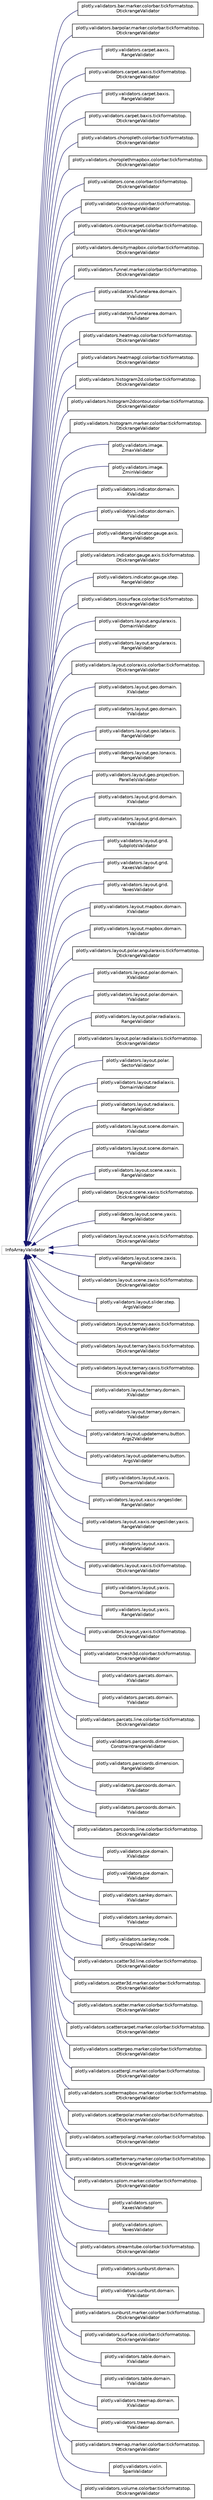 digraph "Graphical Class Hierarchy"
{
 // LATEX_PDF_SIZE
  edge [fontname="Helvetica",fontsize="10",labelfontname="Helvetica",labelfontsize="10"];
  node [fontname="Helvetica",fontsize="10",shape=record];
  rankdir="LR";
  Node3960 [label="InfoArrayValidator",height=0.2,width=0.4,color="grey75", fillcolor="white", style="filled",tooltip=" "];
  Node3960 -> Node0 [dir="back",color="midnightblue",fontsize="10",style="solid",fontname="Helvetica"];
  Node0 [label="plotly.validators.bar.marker.colorbar.tickformatstop.\lDtickrangeValidator",height=0.2,width=0.4,color="black", fillcolor="white", style="filled",URL="$classplotly_1_1validators_1_1bar_1_1marker_1_1colorbar_1_1tickformatstop_1_1_dtickrange_validator.html",tooltip=" "];
  Node3960 -> Node3962 [dir="back",color="midnightblue",fontsize="10",style="solid",fontname="Helvetica"];
  Node3962 [label="plotly.validators.barpolar.marker.colorbar.tickformatstop.\lDtickrangeValidator",height=0.2,width=0.4,color="black", fillcolor="white", style="filled",URL="$classplotly_1_1validators_1_1barpolar_1_1marker_1_1colorbar_1_1tickformatstop_1_1_dtickrange_validator.html",tooltip=" "];
  Node3960 -> Node3963 [dir="back",color="midnightblue",fontsize="10",style="solid",fontname="Helvetica"];
  Node3963 [label="plotly.validators.carpet.aaxis.\lRangeValidator",height=0.2,width=0.4,color="black", fillcolor="white", style="filled",URL="$classplotly_1_1validators_1_1carpet_1_1aaxis_1_1_range_validator.html",tooltip=" "];
  Node3960 -> Node3964 [dir="back",color="midnightblue",fontsize="10",style="solid",fontname="Helvetica"];
  Node3964 [label="plotly.validators.carpet.aaxis.tickformatstop.\lDtickrangeValidator",height=0.2,width=0.4,color="black", fillcolor="white", style="filled",URL="$classplotly_1_1validators_1_1carpet_1_1aaxis_1_1tickformatstop_1_1_dtickrange_validator.html",tooltip=" "];
  Node3960 -> Node3965 [dir="back",color="midnightblue",fontsize="10",style="solid",fontname="Helvetica"];
  Node3965 [label="plotly.validators.carpet.baxis.\lRangeValidator",height=0.2,width=0.4,color="black", fillcolor="white", style="filled",URL="$classplotly_1_1validators_1_1carpet_1_1baxis_1_1_range_validator.html",tooltip=" "];
  Node3960 -> Node3966 [dir="back",color="midnightblue",fontsize="10",style="solid",fontname="Helvetica"];
  Node3966 [label="plotly.validators.carpet.baxis.tickformatstop.\lDtickrangeValidator",height=0.2,width=0.4,color="black", fillcolor="white", style="filled",URL="$classplotly_1_1validators_1_1carpet_1_1baxis_1_1tickformatstop_1_1_dtickrange_validator.html",tooltip=" "];
  Node3960 -> Node3967 [dir="back",color="midnightblue",fontsize="10",style="solid",fontname="Helvetica"];
  Node3967 [label="plotly.validators.choropleth.colorbar.tickformatstop.\lDtickrangeValidator",height=0.2,width=0.4,color="black", fillcolor="white", style="filled",URL="$classplotly_1_1validators_1_1choropleth_1_1colorbar_1_1tickformatstop_1_1_dtickrange_validator.html",tooltip=" "];
  Node3960 -> Node3968 [dir="back",color="midnightblue",fontsize="10",style="solid",fontname="Helvetica"];
  Node3968 [label="plotly.validators.choroplethmapbox.colorbar.tickformatstop.\lDtickrangeValidator",height=0.2,width=0.4,color="black", fillcolor="white", style="filled",URL="$classplotly_1_1validators_1_1choroplethmapbox_1_1colorbar_1_1tickformatstop_1_1_dtickrange_validator.html",tooltip=" "];
  Node3960 -> Node3969 [dir="back",color="midnightblue",fontsize="10",style="solid",fontname="Helvetica"];
  Node3969 [label="plotly.validators.cone.colorbar.tickformatstop.\lDtickrangeValidator",height=0.2,width=0.4,color="black", fillcolor="white", style="filled",URL="$classplotly_1_1validators_1_1cone_1_1colorbar_1_1tickformatstop_1_1_dtickrange_validator.html",tooltip=" "];
  Node3960 -> Node3970 [dir="back",color="midnightblue",fontsize="10",style="solid",fontname="Helvetica"];
  Node3970 [label="plotly.validators.contour.colorbar.tickformatstop.\lDtickrangeValidator",height=0.2,width=0.4,color="black", fillcolor="white", style="filled",URL="$classplotly_1_1validators_1_1contour_1_1colorbar_1_1tickformatstop_1_1_dtickrange_validator.html",tooltip=" "];
  Node3960 -> Node3971 [dir="back",color="midnightblue",fontsize="10",style="solid",fontname="Helvetica"];
  Node3971 [label="plotly.validators.contourcarpet.colorbar.tickformatstop.\lDtickrangeValidator",height=0.2,width=0.4,color="black", fillcolor="white", style="filled",URL="$classplotly_1_1validators_1_1contourcarpet_1_1colorbar_1_1tickformatstop_1_1_dtickrange_validator.html",tooltip=" "];
  Node3960 -> Node3972 [dir="back",color="midnightblue",fontsize="10",style="solid",fontname="Helvetica"];
  Node3972 [label="plotly.validators.densitymapbox.colorbar.tickformatstop.\lDtickrangeValidator",height=0.2,width=0.4,color="black", fillcolor="white", style="filled",URL="$classplotly_1_1validators_1_1densitymapbox_1_1colorbar_1_1tickformatstop_1_1_dtickrange_validator.html",tooltip=" "];
  Node3960 -> Node3973 [dir="back",color="midnightblue",fontsize="10",style="solid",fontname="Helvetica"];
  Node3973 [label="plotly.validators.funnel.marker.colorbar.tickformatstop.\lDtickrangeValidator",height=0.2,width=0.4,color="black", fillcolor="white", style="filled",URL="$classplotly_1_1validators_1_1funnel_1_1marker_1_1colorbar_1_1tickformatstop_1_1_dtickrange_validator.html",tooltip=" "];
  Node3960 -> Node3974 [dir="back",color="midnightblue",fontsize="10",style="solid",fontname="Helvetica"];
  Node3974 [label="plotly.validators.funnelarea.domain.\lXValidator",height=0.2,width=0.4,color="black", fillcolor="white", style="filled",URL="$classplotly_1_1validators_1_1funnelarea_1_1domain_1_1_x_validator.html",tooltip=" "];
  Node3960 -> Node3975 [dir="back",color="midnightblue",fontsize="10",style="solid",fontname="Helvetica"];
  Node3975 [label="plotly.validators.funnelarea.domain.\lYValidator",height=0.2,width=0.4,color="black", fillcolor="white", style="filled",URL="$classplotly_1_1validators_1_1funnelarea_1_1domain_1_1_y_validator.html",tooltip=" "];
  Node3960 -> Node3976 [dir="back",color="midnightblue",fontsize="10",style="solid",fontname="Helvetica"];
  Node3976 [label="plotly.validators.heatmap.colorbar.tickformatstop.\lDtickrangeValidator",height=0.2,width=0.4,color="black", fillcolor="white", style="filled",URL="$classplotly_1_1validators_1_1heatmap_1_1colorbar_1_1tickformatstop_1_1_dtickrange_validator.html",tooltip=" "];
  Node3960 -> Node3977 [dir="back",color="midnightblue",fontsize="10",style="solid",fontname="Helvetica"];
  Node3977 [label="plotly.validators.heatmapgl.colorbar.tickformatstop.\lDtickrangeValidator",height=0.2,width=0.4,color="black", fillcolor="white", style="filled",URL="$classplotly_1_1validators_1_1heatmapgl_1_1colorbar_1_1tickformatstop_1_1_dtickrange_validator.html",tooltip=" "];
  Node3960 -> Node3978 [dir="back",color="midnightblue",fontsize="10",style="solid",fontname="Helvetica"];
  Node3978 [label="plotly.validators.histogram2d.colorbar.tickformatstop.\lDtickrangeValidator",height=0.2,width=0.4,color="black", fillcolor="white", style="filled",URL="$classplotly_1_1validators_1_1histogram2d_1_1colorbar_1_1tickformatstop_1_1_dtickrange_validator.html",tooltip=" "];
  Node3960 -> Node3979 [dir="back",color="midnightblue",fontsize="10",style="solid",fontname="Helvetica"];
  Node3979 [label="plotly.validators.histogram2dcontour.colorbar.tickformatstop.\lDtickrangeValidator",height=0.2,width=0.4,color="black", fillcolor="white", style="filled",URL="$classplotly_1_1validators_1_1histogram2dcontour_1_1colorbar_1_1tickformatstop_1_1_dtickrange_validator.html",tooltip=" "];
  Node3960 -> Node3980 [dir="back",color="midnightblue",fontsize="10",style="solid",fontname="Helvetica"];
  Node3980 [label="plotly.validators.histogram.marker.colorbar.tickformatstop.\lDtickrangeValidator",height=0.2,width=0.4,color="black", fillcolor="white", style="filled",URL="$classplotly_1_1validators_1_1histogram_1_1marker_1_1colorbar_1_1tickformatstop_1_1_dtickrange_validator.html",tooltip=" "];
  Node3960 -> Node3981 [dir="back",color="midnightblue",fontsize="10",style="solid",fontname="Helvetica"];
  Node3981 [label="plotly.validators.image.\lZmaxValidator",height=0.2,width=0.4,color="black", fillcolor="white", style="filled",URL="$classplotly_1_1validators_1_1image_1_1_zmax_validator.html",tooltip=" "];
  Node3960 -> Node3982 [dir="back",color="midnightblue",fontsize="10",style="solid",fontname="Helvetica"];
  Node3982 [label="plotly.validators.image.\lZminValidator",height=0.2,width=0.4,color="black", fillcolor="white", style="filled",URL="$classplotly_1_1validators_1_1image_1_1_zmin_validator.html",tooltip=" "];
  Node3960 -> Node3983 [dir="back",color="midnightblue",fontsize="10",style="solid",fontname="Helvetica"];
  Node3983 [label="plotly.validators.indicator.domain.\lXValidator",height=0.2,width=0.4,color="black", fillcolor="white", style="filled",URL="$classplotly_1_1validators_1_1indicator_1_1domain_1_1_x_validator.html",tooltip=" "];
  Node3960 -> Node3984 [dir="back",color="midnightblue",fontsize="10",style="solid",fontname="Helvetica"];
  Node3984 [label="plotly.validators.indicator.domain.\lYValidator",height=0.2,width=0.4,color="black", fillcolor="white", style="filled",URL="$classplotly_1_1validators_1_1indicator_1_1domain_1_1_y_validator.html",tooltip=" "];
  Node3960 -> Node3985 [dir="back",color="midnightblue",fontsize="10",style="solid",fontname="Helvetica"];
  Node3985 [label="plotly.validators.indicator.gauge.axis.\lRangeValidator",height=0.2,width=0.4,color="black", fillcolor="white", style="filled",URL="$classplotly_1_1validators_1_1indicator_1_1gauge_1_1axis_1_1_range_validator.html",tooltip=" "];
  Node3960 -> Node3986 [dir="back",color="midnightblue",fontsize="10",style="solid",fontname="Helvetica"];
  Node3986 [label="plotly.validators.indicator.gauge.axis.tickformatstop.\lDtickrangeValidator",height=0.2,width=0.4,color="black", fillcolor="white", style="filled",URL="$classplotly_1_1validators_1_1indicator_1_1gauge_1_1axis_1_1tickformatstop_1_1_dtickrange_validator.html",tooltip=" "];
  Node3960 -> Node3987 [dir="back",color="midnightblue",fontsize="10",style="solid",fontname="Helvetica"];
  Node3987 [label="plotly.validators.indicator.gauge.step.\lRangeValidator",height=0.2,width=0.4,color="black", fillcolor="white", style="filled",URL="$classplotly_1_1validators_1_1indicator_1_1gauge_1_1step_1_1_range_validator.html",tooltip=" "];
  Node3960 -> Node3988 [dir="back",color="midnightblue",fontsize="10",style="solid",fontname="Helvetica"];
  Node3988 [label="plotly.validators.isosurface.colorbar.tickformatstop.\lDtickrangeValidator",height=0.2,width=0.4,color="black", fillcolor="white", style="filled",URL="$classplotly_1_1validators_1_1isosurface_1_1colorbar_1_1tickformatstop_1_1_dtickrange_validator.html",tooltip=" "];
  Node3960 -> Node3989 [dir="back",color="midnightblue",fontsize="10",style="solid",fontname="Helvetica"];
  Node3989 [label="plotly.validators.layout.angularaxis.\lDomainValidator",height=0.2,width=0.4,color="black", fillcolor="white", style="filled",URL="$classplotly_1_1validators_1_1layout_1_1angularaxis_1_1_domain_validator.html",tooltip=" "];
  Node3960 -> Node3990 [dir="back",color="midnightblue",fontsize="10",style="solid",fontname="Helvetica"];
  Node3990 [label="plotly.validators.layout.angularaxis.\lRangeValidator",height=0.2,width=0.4,color="black", fillcolor="white", style="filled",URL="$classplotly_1_1validators_1_1layout_1_1angularaxis_1_1_range_validator.html",tooltip=" "];
  Node3960 -> Node3991 [dir="back",color="midnightblue",fontsize="10",style="solid",fontname="Helvetica"];
  Node3991 [label="plotly.validators.layout.coloraxis.colorbar.tickformatstop.\lDtickrangeValidator",height=0.2,width=0.4,color="black", fillcolor="white", style="filled",URL="$classplotly_1_1validators_1_1layout_1_1coloraxis_1_1colorbar_1_1tickformatstop_1_1_dtickrange_validator.html",tooltip=" "];
  Node3960 -> Node3992 [dir="back",color="midnightblue",fontsize="10",style="solid",fontname="Helvetica"];
  Node3992 [label="plotly.validators.layout.geo.domain.\lXValidator",height=0.2,width=0.4,color="black", fillcolor="white", style="filled",URL="$classplotly_1_1validators_1_1layout_1_1geo_1_1domain_1_1_x_validator.html",tooltip=" "];
  Node3960 -> Node3993 [dir="back",color="midnightblue",fontsize="10",style="solid",fontname="Helvetica"];
  Node3993 [label="plotly.validators.layout.geo.domain.\lYValidator",height=0.2,width=0.4,color="black", fillcolor="white", style="filled",URL="$classplotly_1_1validators_1_1layout_1_1geo_1_1domain_1_1_y_validator.html",tooltip=" "];
  Node3960 -> Node3994 [dir="back",color="midnightblue",fontsize="10",style="solid",fontname="Helvetica"];
  Node3994 [label="plotly.validators.layout.geo.lataxis.\lRangeValidator",height=0.2,width=0.4,color="black", fillcolor="white", style="filled",URL="$classplotly_1_1validators_1_1layout_1_1geo_1_1lataxis_1_1_range_validator.html",tooltip=" "];
  Node3960 -> Node3995 [dir="back",color="midnightblue",fontsize="10",style="solid",fontname="Helvetica"];
  Node3995 [label="plotly.validators.layout.geo.lonaxis.\lRangeValidator",height=0.2,width=0.4,color="black", fillcolor="white", style="filled",URL="$classplotly_1_1validators_1_1layout_1_1geo_1_1lonaxis_1_1_range_validator.html",tooltip=" "];
  Node3960 -> Node3996 [dir="back",color="midnightblue",fontsize="10",style="solid",fontname="Helvetica"];
  Node3996 [label="plotly.validators.layout.geo.projection.\lParallelsValidator",height=0.2,width=0.4,color="black", fillcolor="white", style="filled",URL="$classplotly_1_1validators_1_1layout_1_1geo_1_1projection_1_1_parallels_validator.html",tooltip=" "];
  Node3960 -> Node3997 [dir="back",color="midnightblue",fontsize="10",style="solid",fontname="Helvetica"];
  Node3997 [label="plotly.validators.layout.grid.domain.\lXValidator",height=0.2,width=0.4,color="black", fillcolor="white", style="filled",URL="$classplotly_1_1validators_1_1layout_1_1grid_1_1domain_1_1_x_validator.html",tooltip=" "];
  Node3960 -> Node3998 [dir="back",color="midnightblue",fontsize="10",style="solid",fontname="Helvetica"];
  Node3998 [label="plotly.validators.layout.grid.domain.\lYValidator",height=0.2,width=0.4,color="black", fillcolor="white", style="filled",URL="$classplotly_1_1validators_1_1layout_1_1grid_1_1domain_1_1_y_validator.html",tooltip=" "];
  Node3960 -> Node3999 [dir="back",color="midnightblue",fontsize="10",style="solid",fontname="Helvetica"];
  Node3999 [label="plotly.validators.layout.grid.\lSubplotsValidator",height=0.2,width=0.4,color="black", fillcolor="white", style="filled",URL="$classplotly_1_1validators_1_1layout_1_1grid_1_1_subplots_validator.html",tooltip=" "];
  Node3960 -> Node4000 [dir="back",color="midnightblue",fontsize="10",style="solid",fontname="Helvetica"];
  Node4000 [label="plotly.validators.layout.grid.\lXaxesValidator",height=0.2,width=0.4,color="black", fillcolor="white", style="filled",URL="$classplotly_1_1validators_1_1layout_1_1grid_1_1_xaxes_validator.html",tooltip=" "];
  Node3960 -> Node4001 [dir="back",color="midnightblue",fontsize="10",style="solid",fontname="Helvetica"];
  Node4001 [label="plotly.validators.layout.grid.\lYaxesValidator",height=0.2,width=0.4,color="black", fillcolor="white", style="filled",URL="$classplotly_1_1validators_1_1layout_1_1grid_1_1_yaxes_validator.html",tooltip=" "];
  Node3960 -> Node4002 [dir="back",color="midnightblue",fontsize="10",style="solid",fontname="Helvetica"];
  Node4002 [label="plotly.validators.layout.mapbox.domain.\lXValidator",height=0.2,width=0.4,color="black", fillcolor="white", style="filled",URL="$classplotly_1_1validators_1_1layout_1_1mapbox_1_1domain_1_1_x_validator.html",tooltip=" "];
  Node3960 -> Node4003 [dir="back",color="midnightblue",fontsize="10",style="solid",fontname="Helvetica"];
  Node4003 [label="plotly.validators.layout.mapbox.domain.\lYValidator",height=0.2,width=0.4,color="black", fillcolor="white", style="filled",URL="$classplotly_1_1validators_1_1layout_1_1mapbox_1_1domain_1_1_y_validator.html",tooltip=" "];
  Node3960 -> Node4004 [dir="back",color="midnightblue",fontsize="10",style="solid",fontname="Helvetica"];
  Node4004 [label="plotly.validators.layout.polar.angularaxis.tickformatstop.\lDtickrangeValidator",height=0.2,width=0.4,color="black", fillcolor="white", style="filled",URL="$classplotly_1_1validators_1_1layout_1_1polar_1_1angularaxis_1_1tickformatstop_1_1_dtickrange_validator.html",tooltip=" "];
  Node3960 -> Node4005 [dir="back",color="midnightblue",fontsize="10",style="solid",fontname="Helvetica"];
  Node4005 [label="plotly.validators.layout.polar.domain.\lXValidator",height=0.2,width=0.4,color="black", fillcolor="white", style="filled",URL="$classplotly_1_1validators_1_1layout_1_1polar_1_1domain_1_1_x_validator.html",tooltip=" "];
  Node3960 -> Node4006 [dir="back",color="midnightblue",fontsize="10",style="solid",fontname="Helvetica"];
  Node4006 [label="plotly.validators.layout.polar.domain.\lYValidator",height=0.2,width=0.4,color="black", fillcolor="white", style="filled",URL="$classplotly_1_1validators_1_1layout_1_1polar_1_1domain_1_1_y_validator.html",tooltip=" "];
  Node3960 -> Node4007 [dir="back",color="midnightblue",fontsize="10",style="solid",fontname="Helvetica"];
  Node4007 [label="plotly.validators.layout.polar.radialaxis.\lRangeValidator",height=0.2,width=0.4,color="black", fillcolor="white", style="filled",URL="$classplotly_1_1validators_1_1layout_1_1polar_1_1radialaxis_1_1_range_validator.html",tooltip=" "];
  Node3960 -> Node4008 [dir="back",color="midnightblue",fontsize="10",style="solid",fontname="Helvetica"];
  Node4008 [label="plotly.validators.layout.polar.radialaxis.tickformatstop.\lDtickrangeValidator",height=0.2,width=0.4,color="black", fillcolor="white", style="filled",URL="$classplotly_1_1validators_1_1layout_1_1polar_1_1radialaxis_1_1tickformatstop_1_1_dtickrange_validator.html",tooltip=" "];
  Node3960 -> Node4009 [dir="back",color="midnightblue",fontsize="10",style="solid",fontname="Helvetica"];
  Node4009 [label="plotly.validators.layout.polar.\lSectorValidator",height=0.2,width=0.4,color="black", fillcolor="white", style="filled",URL="$classplotly_1_1validators_1_1layout_1_1polar_1_1_sector_validator.html",tooltip=" "];
  Node3960 -> Node4010 [dir="back",color="midnightblue",fontsize="10",style="solid",fontname="Helvetica"];
  Node4010 [label="plotly.validators.layout.radialaxis.\lDomainValidator",height=0.2,width=0.4,color="black", fillcolor="white", style="filled",URL="$classplotly_1_1validators_1_1layout_1_1radialaxis_1_1_domain_validator.html",tooltip=" "];
  Node3960 -> Node4011 [dir="back",color="midnightblue",fontsize="10",style="solid",fontname="Helvetica"];
  Node4011 [label="plotly.validators.layout.radialaxis.\lRangeValidator",height=0.2,width=0.4,color="black", fillcolor="white", style="filled",URL="$classplotly_1_1validators_1_1layout_1_1radialaxis_1_1_range_validator.html",tooltip=" "];
  Node3960 -> Node4012 [dir="back",color="midnightblue",fontsize="10",style="solid",fontname="Helvetica"];
  Node4012 [label="plotly.validators.layout.scene.domain.\lXValidator",height=0.2,width=0.4,color="black", fillcolor="white", style="filled",URL="$classplotly_1_1validators_1_1layout_1_1scene_1_1domain_1_1_x_validator.html",tooltip=" "];
  Node3960 -> Node4013 [dir="back",color="midnightblue",fontsize="10",style="solid",fontname="Helvetica"];
  Node4013 [label="plotly.validators.layout.scene.domain.\lYValidator",height=0.2,width=0.4,color="black", fillcolor="white", style="filled",URL="$classplotly_1_1validators_1_1layout_1_1scene_1_1domain_1_1_y_validator.html",tooltip=" "];
  Node3960 -> Node4014 [dir="back",color="midnightblue",fontsize="10",style="solid",fontname="Helvetica"];
  Node4014 [label="plotly.validators.layout.scene.xaxis.\lRangeValidator",height=0.2,width=0.4,color="black", fillcolor="white", style="filled",URL="$classplotly_1_1validators_1_1layout_1_1scene_1_1xaxis_1_1_range_validator.html",tooltip=" "];
  Node3960 -> Node4015 [dir="back",color="midnightblue",fontsize="10",style="solid",fontname="Helvetica"];
  Node4015 [label="plotly.validators.layout.scene.xaxis.tickformatstop.\lDtickrangeValidator",height=0.2,width=0.4,color="black", fillcolor="white", style="filled",URL="$classplotly_1_1validators_1_1layout_1_1scene_1_1xaxis_1_1tickformatstop_1_1_dtickrange_validator.html",tooltip=" "];
  Node3960 -> Node4016 [dir="back",color="midnightblue",fontsize="10",style="solid",fontname="Helvetica"];
  Node4016 [label="plotly.validators.layout.scene.yaxis.\lRangeValidator",height=0.2,width=0.4,color="black", fillcolor="white", style="filled",URL="$classplotly_1_1validators_1_1layout_1_1scene_1_1yaxis_1_1_range_validator.html",tooltip=" "];
  Node3960 -> Node4017 [dir="back",color="midnightblue",fontsize="10",style="solid",fontname="Helvetica"];
  Node4017 [label="plotly.validators.layout.scene.yaxis.tickformatstop.\lDtickrangeValidator",height=0.2,width=0.4,color="black", fillcolor="white", style="filled",URL="$classplotly_1_1validators_1_1layout_1_1scene_1_1yaxis_1_1tickformatstop_1_1_dtickrange_validator.html",tooltip=" "];
  Node3960 -> Node4018 [dir="back",color="midnightblue",fontsize="10",style="solid",fontname="Helvetica"];
  Node4018 [label="plotly.validators.layout.scene.zaxis.\lRangeValidator",height=0.2,width=0.4,color="black", fillcolor="white", style="filled",URL="$classplotly_1_1validators_1_1layout_1_1scene_1_1zaxis_1_1_range_validator.html",tooltip=" "];
  Node3960 -> Node4019 [dir="back",color="midnightblue",fontsize="10",style="solid",fontname="Helvetica"];
  Node4019 [label="plotly.validators.layout.scene.zaxis.tickformatstop.\lDtickrangeValidator",height=0.2,width=0.4,color="black", fillcolor="white", style="filled",URL="$classplotly_1_1validators_1_1layout_1_1scene_1_1zaxis_1_1tickformatstop_1_1_dtickrange_validator.html",tooltip=" "];
  Node3960 -> Node4020 [dir="back",color="midnightblue",fontsize="10",style="solid",fontname="Helvetica"];
  Node4020 [label="plotly.validators.layout.slider.step.\lArgsValidator",height=0.2,width=0.4,color="black", fillcolor="white", style="filled",URL="$classplotly_1_1validators_1_1layout_1_1slider_1_1step_1_1_args_validator.html",tooltip=" "];
  Node3960 -> Node4021 [dir="back",color="midnightblue",fontsize="10",style="solid",fontname="Helvetica"];
  Node4021 [label="plotly.validators.layout.ternary.aaxis.tickformatstop.\lDtickrangeValidator",height=0.2,width=0.4,color="black", fillcolor="white", style="filled",URL="$classplotly_1_1validators_1_1layout_1_1ternary_1_1aaxis_1_1tickformatstop_1_1_dtickrange_validator.html",tooltip=" "];
  Node3960 -> Node4022 [dir="back",color="midnightblue",fontsize="10",style="solid",fontname="Helvetica"];
  Node4022 [label="plotly.validators.layout.ternary.baxis.tickformatstop.\lDtickrangeValidator",height=0.2,width=0.4,color="black", fillcolor="white", style="filled",URL="$classplotly_1_1validators_1_1layout_1_1ternary_1_1baxis_1_1tickformatstop_1_1_dtickrange_validator.html",tooltip=" "];
  Node3960 -> Node4023 [dir="back",color="midnightblue",fontsize="10",style="solid",fontname="Helvetica"];
  Node4023 [label="plotly.validators.layout.ternary.caxis.tickformatstop.\lDtickrangeValidator",height=0.2,width=0.4,color="black", fillcolor="white", style="filled",URL="$classplotly_1_1validators_1_1layout_1_1ternary_1_1caxis_1_1tickformatstop_1_1_dtickrange_validator.html",tooltip=" "];
  Node3960 -> Node4024 [dir="back",color="midnightblue",fontsize="10",style="solid",fontname="Helvetica"];
  Node4024 [label="plotly.validators.layout.ternary.domain.\lXValidator",height=0.2,width=0.4,color="black", fillcolor="white", style="filled",URL="$classplotly_1_1validators_1_1layout_1_1ternary_1_1domain_1_1_x_validator.html",tooltip=" "];
  Node3960 -> Node4025 [dir="back",color="midnightblue",fontsize="10",style="solid",fontname="Helvetica"];
  Node4025 [label="plotly.validators.layout.ternary.domain.\lYValidator",height=0.2,width=0.4,color="black", fillcolor="white", style="filled",URL="$classplotly_1_1validators_1_1layout_1_1ternary_1_1domain_1_1_y_validator.html",tooltip=" "];
  Node3960 -> Node4026 [dir="back",color="midnightblue",fontsize="10",style="solid",fontname="Helvetica"];
  Node4026 [label="plotly.validators.layout.updatemenu.button.\lArgs2Validator",height=0.2,width=0.4,color="black", fillcolor="white", style="filled",URL="$classplotly_1_1validators_1_1layout_1_1updatemenu_1_1button_1_1_args2_validator.html",tooltip=" "];
  Node3960 -> Node4027 [dir="back",color="midnightblue",fontsize="10",style="solid",fontname="Helvetica"];
  Node4027 [label="plotly.validators.layout.updatemenu.button.\lArgsValidator",height=0.2,width=0.4,color="black", fillcolor="white", style="filled",URL="$classplotly_1_1validators_1_1layout_1_1updatemenu_1_1button_1_1_args_validator.html",tooltip=" "];
  Node3960 -> Node4028 [dir="back",color="midnightblue",fontsize="10",style="solid",fontname="Helvetica"];
  Node4028 [label="plotly.validators.layout.xaxis.\lDomainValidator",height=0.2,width=0.4,color="black", fillcolor="white", style="filled",URL="$classplotly_1_1validators_1_1layout_1_1xaxis_1_1_domain_validator.html",tooltip=" "];
  Node3960 -> Node4029 [dir="back",color="midnightblue",fontsize="10",style="solid",fontname="Helvetica"];
  Node4029 [label="plotly.validators.layout.xaxis.rangeslider.\lRangeValidator",height=0.2,width=0.4,color="black", fillcolor="white", style="filled",URL="$classplotly_1_1validators_1_1layout_1_1xaxis_1_1rangeslider_1_1_range_validator.html",tooltip=" "];
  Node3960 -> Node4030 [dir="back",color="midnightblue",fontsize="10",style="solid",fontname="Helvetica"];
  Node4030 [label="plotly.validators.layout.xaxis.rangeslider.yaxis.\lRangeValidator",height=0.2,width=0.4,color="black", fillcolor="white", style="filled",URL="$classplotly_1_1validators_1_1layout_1_1xaxis_1_1rangeslider_1_1yaxis_1_1_range_validator.html",tooltip=" "];
  Node3960 -> Node4031 [dir="back",color="midnightblue",fontsize="10",style="solid",fontname="Helvetica"];
  Node4031 [label="plotly.validators.layout.xaxis.\lRangeValidator",height=0.2,width=0.4,color="black", fillcolor="white", style="filled",URL="$classplotly_1_1validators_1_1layout_1_1xaxis_1_1_range_validator.html",tooltip=" "];
  Node3960 -> Node4032 [dir="back",color="midnightblue",fontsize="10",style="solid",fontname="Helvetica"];
  Node4032 [label="plotly.validators.layout.xaxis.tickformatstop.\lDtickrangeValidator",height=0.2,width=0.4,color="black", fillcolor="white", style="filled",URL="$classplotly_1_1validators_1_1layout_1_1xaxis_1_1tickformatstop_1_1_dtickrange_validator.html",tooltip=" "];
  Node3960 -> Node4033 [dir="back",color="midnightblue",fontsize="10",style="solid",fontname="Helvetica"];
  Node4033 [label="plotly.validators.layout.yaxis.\lDomainValidator",height=0.2,width=0.4,color="black", fillcolor="white", style="filled",URL="$classplotly_1_1validators_1_1layout_1_1yaxis_1_1_domain_validator.html",tooltip=" "];
  Node3960 -> Node4034 [dir="back",color="midnightblue",fontsize="10",style="solid",fontname="Helvetica"];
  Node4034 [label="plotly.validators.layout.yaxis.\lRangeValidator",height=0.2,width=0.4,color="black", fillcolor="white", style="filled",URL="$classplotly_1_1validators_1_1layout_1_1yaxis_1_1_range_validator.html",tooltip=" "];
  Node3960 -> Node4035 [dir="back",color="midnightblue",fontsize="10",style="solid",fontname="Helvetica"];
  Node4035 [label="plotly.validators.layout.yaxis.tickformatstop.\lDtickrangeValidator",height=0.2,width=0.4,color="black", fillcolor="white", style="filled",URL="$classplotly_1_1validators_1_1layout_1_1yaxis_1_1tickformatstop_1_1_dtickrange_validator.html",tooltip=" "];
  Node3960 -> Node4036 [dir="back",color="midnightblue",fontsize="10",style="solid",fontname="Helvetica"];
  Node4036 [label="plotly.validators.mesh3d.colorbar.tickformatstop.\lDtickrangeValidator",height=0.2,width=0.4,color="black", fillcolor="white", style="filled",URL="$classplotly_1_1validators_1_1mesh3d_1_1colorbar_1_1tickformatstop_1_1_dtickrange_validator.html",tooltip=" "];
  Node3960 -> Node4037 [dir="back",color="midnightblue",fontsize="10",style="solid",fontname="Helvetica"];
  Node4037 [label="plotly.validators.parcats.domain.\lXValidator",height=0.2,width=0.4,color="black", fillcolor="white", style="filled",URL="$classplotly_1_1validators_1_1parcats_1_1domain_1_1_x_validator.html",tooltip=" "];
  Node3960 -> Node4038 [dir="back",color="midnightblue",fontsize="10",style="solid",fontname="Helvetica"];
  Node4038 [label="plotly.validators.parcats.domain.\lYValidator",height=0.2,width=0.4,color="black", fillcolor="white", style="filled",URL="$classplotly_1_1validators_1_1parcats_1_1domain_1_1_y_validator.html",tooltip=" "];
  Node3960 -> Node4039 [dir="back",color="midnightblue",fontsize="10",style="solid",fontname="Helvetica"];
  Node4039 [label="plotly.validators.parcats.line.colorbar.tickformatstop.\lDtickrangeValidator",height=0.2,width=0.4,color="black", fillcolor="white", style="filled",URL="$classplotly_1_1validators_1_1parcats_1_1line_1_1colorbar_1_1tickformatstop_1_1_dtickrange_validator.html",tooltip=" "];
  Node3960 -> Node4040 [dir="back",color="midnightblue",fontsize="10",style="solid",fontname="Helvetica"];
  Node4040 [label="plotly.validators.parcoords.dimension.\lConstraintrangeValidator",height=0.2,width=0.4,color="black", fillcolor="white", style="filled",URL="$classplotly_1_1validators_1_1parcoords_1_1dimension_1_1_constraintrange_validator.html",tooltip=" "];
  Node3960 -> Node4041 [dir="back",color="midnightblue",fontsize="10",style="solid",fontname="Helvetica"];
  Node4041 [label="plotly.validators.parcoords.dimension.\lRangeValidator",height=0.2,width=0.4,color="black", fillcolor="white", style="filled",URL="$classplotly_1_1validators_1_1parcoords_1_1dimension_1_1_range_validator.html",tooltip=" "];
  Node3960 -> Node4042 [dir="back",color="midnightblue",fontsize="10",style="solid",fontname="Helvetica"];
  Node4042 [label="plotly.validators.parcoords.domain.\lXValidator",height=0.2,width=0.4,color="black", fillcolor="white", style="filled",URL="$classplotly_1_1validators_1_1parcoords_1_1domain_1_1_x_validator.html",tooltip=" "];
  Node3960 -> Node4043 [dir="back",color="midnightblue",fontsize="10",style="solid",fontname="Helvetica"];
  Node4043 [label="plotly.validators.parcoords.domain.\lYValidator",height=0.2,width=0.4,color="black", fillcolor="white", style="filled",URL="$classplotly_1_1validators_1_1parcoords_1_1domain_1_1_y_validator.html",tooltip=" "];
  Node3960 -> Node4044 [dir="back",color="midnightblue",fontsize="10",style="solid",fontname="Helvetica"];
  Node4044 [label="plotly.validators.parcoords.line.colorbar.tickformatstop.\lDtickrangeValidator",height=0.2,width=0.4,color="black", fillcolor="white", style="filled",URL="$classplotly_1_1validators_1_1parcoords_1_1line_1_1colorbar_1_1tickformatstop_1_1_dtickrange_validator.html",tooltip=" "];
  Node3960 -> Node4045 [dir="back",color="midnightblue",fontsize="10",style="solid",fontname="Helvetica"];
  Node4045 [label="plotly.validators.pie.domain.\lXValidator",height=0.2,width=0.4,color="black", fillcolor="white", style="filled",URL="$classplotly_1_1validators_1_1pie_1_1domain_1_1_x_validator.html",tooltip=" "];
  Node3960 -> Node4046 [dir="back",color="midnightblue",fontsize="10",style="solid",fontname="Helvetica"];
  Node4046 [label="plotly.validators.pie.domain.\lYValidator",height=0.2,width=0.4,color="black", fillcolor="white", style="filled",URL="$classplotly_1_1validators_1_1pie_1_1domain_1_1_y_validator.html",tooltip=" "];
  Node3960 -> Node4047 [dir="back",color="midnightblue",fontsize="10",style="solid",fontname="Helvetica"];
  Node4047 [label="plotly.validators.sankey.domain.\lXValidator",height=0.2,width=0.4,color="black", fillcolor="white", style="filled",URL="$classplotly_1_1validators_1_1sankey_1_1domain_1_1_x_validator.html",tooltip=" "];
  Node3960 -> Node4048 [dir="back",color="midnightblue",fontsize="10",style="solid",fontname="Helvetica"];
  Node4048 [label="plotly.validators.sankey.domain.\lYValidator",height=0.2,width=0.4,color="black", fillcolor="white", style="filled",URL="$classplotly_1_1validators_1_1sankey_1_1domain_1_1_y_validator.html",tooltip=" "];
  Node3960 -> Node4049 [dir="back",color="midnightblue",fontsize="10",style="solid",fontname="Helvetica"];
  Node4049 [label="plotly.validators.sankey.node.\lGroupsValidator",height=0.2,width=0.4,color="black", fillcolor="white", style="filled",URL="$classplotly_1_1validators_1_1sankey_1_1node_1_1_groups_validator.html",tooltip=" "];
  Node3960 -> Node4050 [dir="back",color="midnightblue",fontsize="10",style="solid",fontname="Helvetica"];
  Node4050 [label="plotly.validators.scatter3d.line.colorbar.tickformatstop.\lDtickrangeValidator",height=0.2,width=0.4,color="black", fillcolor="white", style="filled",URL="$classplotly_1_1validators_1_1scatter3d_1_1line_1_1colorbar_1_1tickformatstop_1_1_dtickrange_validator.html",tooltip=" "];
  Node3960 -> Node4051 [dir="back",color="midnightblue",fontsize="10",style="solid",fontname="Helvetica"];
  Node4051 [label="plotly.validators.scatter3d.marker.colorbar.tickformatstop.\lDtickrangeValidator",height=0.2,width=0.4,color="black", fillcolor="white", style="filled",URL="$classplotly_1_1validators_1_1scatter3d_1_1marker_1_1colorbar_1_1tickformatstop_1_1_dtickrange_validator.html",tooltip=" "];
  Node3960 -> Node4052 [dir="back",color="midnightblue",fontsize="10",style="solid",fontname="Helvetica"];
  Node4052 [label="plotly.validators.scatter.marker.colorbar.tickformatstop.\lDtickrangeValidator",height=0.2,width=0.4,color="black", fillcolor="white", style="filled",URL="$classplotly_1_1validators_1_1scatter_1_1marker_1_1colorbar_1_1tickformatstop_1_1_dtickrange_validator.html",tooltip=" "];
  Node3960 -> Node4053 [dir="back",color="midnightblue",fontsize="10",style="solid",fontname="Helvetica"];
  Node4053 [label="plotly.validators.scattercarpet.marker.colorbar.tickformatstop.\lDtickrangeValidator",height=0.2,width=0.4,color="black", fillcolor="white", style="filled",URL="$classplotly_1_1validators_1_1scattercarpet_1_1marker_1_1colorbar_1_1tickformatstop_1_1_dtickrange_validator.html",tooltip=" "];
  Node3960 -> Node4054 [dir="back",color="midnightblue",fontsize="10",style="solid",fontname="Helvetica"];
  Node4054 [label="plotly.validators.scattergeo.marker.colorbar.tickformatstop.\lDtickrangeValidator",height=0.2,width=0.4,color="black", fillcolor="white", style="filled",URL="$classplotly_1_1validators_1_1scattergeo_1_1marker_1_1colorbar_1_1tickformatstop_1_1_dtickrange_validator.html",tooltip=" "];
  Node3960 -> Node4055 [dir="back",color="midnightblue",fontsize="10",style="solid",fontname="Helvetica"];
  Node4055 [label="plotly.validators.scattergl.marker.colorbar.tickformatstop.\lDtickrangeValidator",height=0.2,width=0.4,color="black", fillcolor="white", style="filled",URL="$classplotly_1_1validators_1_1scattergl_1_1marker_1_1colorbar_1_1tickformatstop_1_1_dtickrange_validator.html",tooltip=" "];
  Node3960 -> Node4056 [dir="back",color="midnightblue",fontsize="10",style="solid",fontname="Helvetica"];
  Node4056 [label="plotly.validators.scattermapbox.marker.colorbar.tickformatstop.\lDtickrangeValidator",height=0.2,width=0.4,color="black", fillcolor="white", style="filled",URL="$classplotly_1_1validators_1_1scattermapbox_1_1marker_1_1colorbar_1_1tickformatstop_1_1_dtickrange_validator.html",tooltip=" "];
  Node3960 -> Node4057 [dir="back",color="midnightblue",fontsize="10",style="solid",fontname="Helvetica"];
  Node4057 [label="plotly.validators.scatterpolar.marker.colorbar.tickformatstop.\lDtickrangeValidator",height=0.2,width=0.4,color="black", fillcolor="white", style="filled",URL="$classplotly_1_1validators_1_1scatterpolar_1_1marker_1_1colorbar_1_1tickformatstop_1_1_dtickrange_validator.html",tooltip=" "];
  Node3960 -> Node4058 [dir="back",color="midnightblue",fontsize="10",style="solid",fontname="Helvetica"];
  Node4058 [label="plotly.validators.scatterpolargl.marker.colorbar.tickformatstop.\lDtickrangeValidator",height=0.2,width=0.4,color="black", fillcolor="white", style="filled",URL="$classplotly_1_1validators_1_1scatterpolargl_1_1marker_1_1colorbar_1_1tickformatstop_1_1_dtickrange_validator.html",tooltip=" "];
  Node3960 -> Node4059 [dir="back",color="midnightblue",fontsize="10",style="solid",fontname="Helvetica"];
  Node4059 [label="plotly.validators.scatterternary.marker.colorbar.tickformatstop.\lDtickrangeValidator",height=0.2,width=0.4,color="black", fillcolor="white", style="filled",URL="$classplotly_1_1validators_1_1scatterternary_1_1marker_1_1colorbar_1_1tickformatstop_1_1_dtickrange_validator.html",tooltip=" "];
  Node3960 -> Node4060 [dir="back",color="midnightblue",fontsize="10",style="solid",fontname="Helvetica"];
  Node4060 [label="plotly.validators.splom.marker.colorbar.tickformatstop.\lDtickrangeValidator",height=0.2,width=0.4,color="black", fillcolor="white", style="filled",URL="$classplotly_1_1validators_1_1splom_1_1marker_1_1colorbar_1_1tickformatstop_1_1_dtickrange_validator.html",tooltip=" "];
  Node3960 -> Node4061 [dir="back",color="midnightblue",fontsize="10",style="solid",fontname="Helvetica"];
  Node4061 [label="plotly.validators.splom.\lXaxesValidator",height=0.2,width=0.4,color="black", fillcolor="white", style="filled",URL="$classplotly_1_1validators_1_1splom_1_1_xaxes_validator.html",tooltip=" "];
  Node3960 -> Node4062 [dir="back",color="midnightblue",fontsize="10",style="solid",fontname="Helvetica"];
  Node4062 [label="plotly.validators.splom.\lYaxesValidator",height=0.2,width=0.4,color="black", fillcolor="white", style="filled",URL="$classplotly_1_1validators_1_1splom_1_1_yaxes_validator.html",tooltip=" "];
  Node3960 -> Node4063 [dir="back",color="midnightblue",fontsize="10",style="solid",fontname="Helvetica"];
  Node4063 [label="plotly.validators.streamtube.colorbar.tickformatstop.\lDtickrangeValidator",height=0.2,width=0.4,color="black", fillcolor="white", style="filled",URL="$classplotly_1_1validators_1_1streamtube_1_1colorbar_1_1tickformatstop_1_1_dtickrange_validator.html",tooltip=" "];
  Node3960 -> Node4064 [dir="back",color="midnightblue",fontsize="10",style="solid",fontname="Helvetica"];
  Node4064 [label="plotly.validators.sunburst.domain.\lXValidator",height=0.2,width=0.4,color="black", fillcolor="white", style="filled",URL="$classplotly_1_1validators_1_1sunburst_1_1domain_1_1_x_validator.html",tooltip=" "];
  Node3960 -> Node4065 [dir="back",color="midnightblue",fontsize="10",style="solid",fontname="Helvetica"];
  Node4065 [label="plotly.validators.sunburst.domain.\lYValidator",height=0.2,width=0.4,color="black", fillcolor="white", style="filled",URL="$classplotly_1_1validators_1_1sunburst_1_1domain_1_1_y_validator.html",tooltip=" "];
  Node3960 -> Node4066 [dir="back",color="midnightblue",fontsize="10",style="solid",fontname="Helvetica"];
  Node4066 [label="plotly.validators.sunburst.marker.colorbar.tickformatstop.\lDtickrangeValidator",height=0.2,width=0.4,color="black", fillcolor="white", style="filled",URL="$classplotly_1_1validators_1_1sunburst_1_1marker_1_1colorbar_1_1tickformatstop_1_1_dtickrange_validator.html",tooltip=" "];
  Node3960 -> Node4067 [dir="back",color="midnightblue",fontsize="10",style="solid",fontname="Helvetica"];
  Node4067 [label="plotly.validators.surface.colorbar.tickformatstop.\lDtickrangeValidator",height=0.2,width=0.4,color="black", fillcolor="white", style="filled",URL="$classplotly_1_1validators_1_1surface_1_1colorbar_1_1tickformatstop_1_1_dtickrange_validator.html",tooltip=" "];
  Node3960 -> Node4068 [dir="back",color="midnightblue",fontsize="10",style="solid",fontname="Helvetica"];
  Node4068 [label="plotly.validators.table.domain.\lXValidator",height=0.2,width=0.4,color="black", fillcolor="white", style="filled",URL="$classplotly_1_1validators_1_1table_1_1domain_1_1_x_validator.html",tooltip=" "];
  Node3960 -> Node4069 [dir="back",color="midnightblue",fontsize="10",style="solid",fontname="Helvetica"];
  Node4069 [label="plotly.validators.table.domain.\lYValidator",height=0.2,width=0.4,color="black", fillcolor="white", style="filled",URL="$classplotly_1_1validators_1_1table_1_1domain_1_1_y_validator.html",tooltip=" "];
  Node3960 -> Node4070 [dir="back",color="midnightblue",fontsize="10",style="solid",fontname="Helvetica"];
  Node4070 [label="plotly.validators.treemap.domain.\lXValidator",height=0.2,width=0.4,color="black", fillcolor="white", style="filled",URL="$classplotly_1_1validators_1_1treemap_1_1domain_1_1_x_validator.html",tooltip=" "];
  Node3960 -> Node4071 [dir="back",color="midnightblue",fontsize="10",style="solid",fontname="Helvetica"];
  Node4071 [label="plotly.validators.treemap.domain.\lYValidator",height=0.2,width=0.4,color="black", fillcolor="white", style="filled",URL="$classplotly_1_1validators_1_1treemap_1_1domain_1_1_y_validator.html",tooltip=" "];
  Node3960 -> Node4072 [dir="back",color="midnightblue",fontsize="10",style="solid",fontname="Helvetica"];
  Node4072 [label="plotly.validators.treemap.marker.colorbar.tickformatstop.\lDtickrangeValidator",height=0.2,width=0.4,color="black", fillcolor="white", style="filled",URL="$classplotly_1_1validators_1_1treemap_1_1marker_1_1colorbar_1_1tickformatstop_1_1_dtickrange_validator.html",tooltip=" "];
  Node3960 -> Node4073 [dir="back",color="midnightblue",fontsize="10",style="solid",fontname="Helvetica"];
  Node4073 [label="plotly.validators.violin.\lSpanValidator",height=0.2,width=0.4,color="black", fillcolor="white", style="filled",URL="$classplotly_1_1validators_1_1violin_1_1_span_validator.html",tooltip=" "];
  Node3960 -> Node4074 [dir="back",color="midnightblue",fontsize="10",style="solid",fontname="Helvetica"];
  Node4074 [label="plotly.validators.volume.colorbar.tickformatstop.\lDtickrangeValidator",height=0.2,width=0.4,color="black", fillcolor="white", style="filled",URL="$classplotly_1_1validators_1_1volume_1_1colorbar_1_1tickformatstop_1_1_dtickrange_validator.html",tooltip=" "];
}
